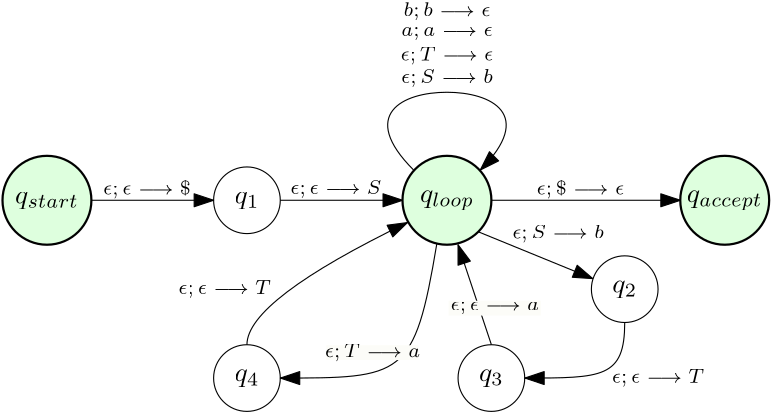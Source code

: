 <?xml version="1.0"?>
<!DOCTYPE ipe SYSTEM "ipe.dtd">
<ipe version="70218" creator="Ipe 7.2.28">
<info created="D:20241017115839" modified="D:20241017121924"/>
<ipestyle name="basic">
<symbol name="arrow/arc(spx)">
<path stroke="sym-stroke" fill="sym-stroke" pen="sym-pen">
0 0 m
-1 0.333 l
-1 -0.333 l
h
</path>
</symbol>
<symbol name="arrow/farc(spx)">
<path stroke="sym-stroke" fill="white" pen="sym-pen">
0 0 m
-1 0.333 l
-1 -0.333 l
h
</path>
</symbol>
<symbol name="arrow/ptarc(spx)">
<path stroke="sym-stroke" fill="sym-stroke" pen="sym-pen">
0 0 m
-1 0.333 l
-0.8 0 l
-1 -0.333 l
h
</path>
</symbol>
<symbol name="arrow/fptarc(spx)">
<path stroke="sym-stroke" fill="white" pen="sym-pen">
0 0 m
-1 0.333 l
-0.8 0 l
-1 -0.333 l
h
</path>
</symbol>
<symbol name="mark/circle(sx)" transformations="translations">
<path fill="sym-stroke">
0.6 0 0 0.6 0 0 e
0.4 0 0 0.4 0 0 e
</path>
</symbol>
<symbol name="mark/disk(sx)" transformations="translations">
<path fill="sym-stroke">
0.6 0 0 0.6 0 0 e
</path>
</symbol>
<symbol name="mark/fdisk(sfx)" transformations="translations">
<group>
<path fill="sym-fill">
0.5 0 0 0.5 0 0 e
</path>
<path fill="sym-stroke" fillrule="eofill">
0.6 0 0 0.6 0 0 e
0.4 0 0 0.4 0 0 e
</path>
</group>
</symbol>
<symbol name="mark/box(sx)" transformations="translations">
<path fill="sym-stroke" fillrule="eofill">
-0.6 -0.6 m
0.6 -0.6 l
0.6 0.6 l
-0.6 0.6 l
h
-0.4 -0.4 m
0.4 -0.4 l
0.4 0.4 l
-0.4 0.4 l
h
</path>
</symbol>
<symbol name="mark/square(sx)" transformations="translations">
<path fill="sym-stroke">
-0.6 -0.6 m
0.6 -0.6 l
0.6 0.6 l
-0.6 0.6 l
h
</path>
</symbol>
<symbol name="mark/fsquare(sfx)" transformations="translations">
<group>
<path fill="sym-fill">
-0.5 -0.5 m
0.5 -0.5 l
0.5 0.5 l
-0.5 0.5 l
h
</path>
<path fill="sym-stroke" fillrule="eofill">
-0.6 -0.6 m
0.6 -0.6 l
0.6 0.6 l
-0.6 0.6 l
h
-0.4 -0.4 m
0.4 -0.4 l
0.4 0.4 l
-0.4 0.4 l
h
</path>
</group>
</symbol>
<symbol name="mark/cross(sx)" transformations="translations">
<group>
<path fill="sym-stroke">
-0.43 -0.57 m
0.57 0.43 l
0.43 0.57 l
-0.57 -0.43 l
h
</path>
<path fill="sym-stroke">
-0.43 0.57 m
0.57 -0.43 l
0.43 -0.57 l
-0.57 0.43 l
h
</path>
</group>
</symbol>
<symbol name="arrow/fnormal(spx)">
<path stroke="sym-stroke" fill="white" pen="sym-pen">
0 0 m
-1 0.333 l
-1 -0.333 l
h
</path>
</symbol>
<symbol name="arrow/pointed(spx)">
<path stroke="sym-stroke" fill="sym-stroke" pen="sym-pen">
0 0 m
-1 0.333 l
-0.8 0 l
-1 -0.333 l
h
</path>
</symbol>
<symbol name="arrow/fpointed(spx)">
<path stroke="sym-stroke" fill="white" pen="sym-pen">
0 0 m
-1 0.333 l
-0.8 0 l
-1 -0.333 l
h
</path>
</symbol>
<symbol name="arrow/linear(spx)">
<path stroke="sym-stroke" pen="sym-pen">
-1 0.333 m
0 0 l
-1 -0.333 l
</path>
</symbol>
<symbol name="arrow/fdouble(spx)">
<path stroke="sym-stroke" fill="white" pen="sym-pen">
0 0 m
-1 0.333 l
-1 -0.333 l
h
-1 0 m
-2 0.333 l
-2 -0.333 l
h
</path>
</symbol>
<symbol name="arrow/double(spx)">
<path stroke="sym-stroke" fill="sym-stroke" pen="sym-pen">
0 0 m
-1 0.333 l
-1 -0.333 l
h
-1 0 m
-2 0.333 l
-2 -0.333 l
h
</path>
</symbol>
<symbol name="arrow/mid-normal(spx)">
<path stroke="sym-stroke" fill="sym-stroke" pen="sym-pen">
0.5 0 m
-0.5 0.333 l
-0.5 -0.333 l
h
</path>
</symbol>
<symbol name="arrow/mid-fnormal(spx)">
<path stroke="sym-stroke" fill="white" pen="sym-pen">
0.5 0 m
-0.5 0.333 l
-0.5 -0.333 l
h
</path>
</symbol>
<symbol name="arrow/mid-pointed(spx)">
<path stroke="sym-stroke" fill="sym-stroke" pen="sym-pen">
0.5 0 m
-0.5 0.333 l
-0.3 0 l
-0.5 -0.333 l
h
</path>
</symbol>
<symbol name="arrow/mid-fpointed(spx)">
<path stroke="sym-stroke" fill="white" pen="sym-pen">
0.5 0 m
-0.5 0.333 l
-0.3 0 l
-0.5 -0.333 l
h
</path>
</symbol>
<symbol name="arrow/mid-double(spx)">
<path stroke="sym-stroke" fill="sym-stroke" pen="sym-pen">
1 0 m
0 0.333 l
0 -0.333 l
h
0 0 m
-1 0.333 l
-1 -0.333 l
h
</path>
</symbol>
<symbol name="arrow/mid-fdouble(spx)">
<path stroke="sym-stroke" fill="white" pen="sym-pen">
1 0 m
0 0.333 l
0 -0.333 l
h
0 0 m
-1 0.333 l
-1 -0.333 l
h
</path>
</symbol>
<anglesize name="22.5 deg" value="22.5"/>
<anglesize name="30 deg" value="30"/>
<anglesize name="45 deg" value="45"/>
<anglesize name="60 deg" value="60"/>
<anglesize name="90 deg" value="90"/>
<arrowsize name="large" value="10"/>
<arrowsize name="small" value="5"/>
<arrowsize name="tiny" value="3"/>
<color name="blue" value="0 0 1"/>
<color name="brown" value="0.647 0.165 0.165"/>
<color name="darkblue" value="0 0 0.545"/>
<color name="darkcyan" value="0 0.545 0.545"/>
<color name="darkgray" value="0.663"/>
<color name="darkgreen" value="0 0.392 0"/>
<color name="darkmagenta" value="0.545 0 0.545"/>
<color name="darkorange" value="1 0.549 0"/>
<color name="darkred" value="0.545 0 0"/>
<color name="gold" value="1 0.843 0"/>
<color name="gray" value="0.745"/>
<color name="green" value="0 1 0"/>
<color name="lightblue" value="0.678 0.847 0.902"/>
<color name="lightcyan" value="0.878 1 1"/>
<color name="lightgray" value="0.827"/>
<color name="lightgreen" value="0.565 0.933 0.565"/>
<color name="lightyellow" value="1 1 0.878"/>
<color name="navy" value="0 0 0.502"/>
<color name="orange" value="1 0.647 0"/>
<color name="pink" value="1 0.753 0.796"/>
<color name="purple" value="0.627 0.125 0.941"/>
<color name="red" value="1 0 0"/>
<color name="seagreen" value="0.18 0.545 0.341"/>
<color name="turquoise" value="0.251 0.878 0.816"/>
<color name="violet" value="0.933 0.51 0.933"/>
<color name="yellow" value="1 1 0"/>
<dashstyle name="dash dot dotted" value="[4 2 1 2 1 2] 0"/>
<dashstyle name="dash dotted" value="[4 2 1 2] 0"/>
<dashstyle name="dashed" value="[4] 0"/>
<dashstyle name="dotted" value="[1 3] 0"/>
<gridsize name="10 pts (~3.5 mm)" value="10"/>
<gridsize name="14 pts (~5 mm)" value="14"/>
<gridsize name="16 pts (~6 mm)" value="16"/>
<gridsize name="20 pts (~7 mm)" value="20"/>
<gridsize name="28 pts (~10 mm)" value="28"/>
<gridsize name="32 pts (~12 mm)" value="32"/>
<gridsize name="4 pts" value="4"/>
<gridsize name="56 pts (~20 mm)" value="56"/>
<gridsize name="8 pts (~3 mm)" value="8"/>
<opacity name="10%" value="0.1"/>
<opacity name="30%" value="0.3"/>
<opacity name="50%" value="0.5"/>
<opacity name="75%" value="0.75"/>
<pen name="fat" value="1.2"/>
<pen name="heavier" value="0.8"/>
<pen name="ultrafat" value="2"/>
<symbolsize name="large" value="5"/>
<symbolsize name="small" value="2"/>
<symbolsize name="tiny" value="1.1"/>
<textsize name="Huge" value="\Huge"/>
<textsize name="LARGE" value="\LARGE"/>
<textsize name="Large" value="\Large"/>
<textsize name="footnote" value="\footnotesize"/>
<textsize name="huge" value="\huge"/>
<textsize name="large" value="\large"/>
<textsize name="script" value="\scriptsize"/>
<textsize name="small" value="\small"/>
<textsize name="tiny" value="\tiny"/>
<textstyle name="center" begin="\begin{center}" end="\end{center}"/>
<textstyle name="item" begin="\begin{itemize}\item{}" end="\end{itemize}"/>
<textstyle name="itemize" begin="\begin{itemize}" end="\end{itemize}"/>
<tiling name="falling" angle="-60" step="4" width="1"/>
<tiling name="rising" angle="30" step="4" width="1"/>
</ipestyle>
<page>
<layer name="alpha"/>
<view layers="alpha" active="alpha"/>
<path layer="alpha" stroke="black" fill="0.749 1 0.749" pen="heavier" opacity="50%" stroke-opacity="opaque">
16 0 0 16 292 688 e
</path>
<path matrix="1 0 0 1 -100 0" stroke="black" fill="0.749 1 0.749" pen="heavier" opacity="50%" stroke-opacity="opaque">
16 0 0 16 292 688 e
</path>
<path matrix="1 0 0 1 -244 0" stroke="black" fill="0.749 1 0.749" pen="heavier" opacity="50%" stroke-opacity="opaque">
16 0 0 16 292 688 e
</path>
<text matrix="1 0 0 1 -16 0" transformations="translations" pos="136 688" stroke="black" type="label" width="8.917" height="4.297" depth="1.93" halign="center" valign="center" style="math">q_1</text>
<path stroke="black">
12 0 0 12 120 688 e
</path>
<path stroke="black" arrow="normal/normal">
64 688 m
108 688 l
</path>
<path stroke="black" arrow="normal/normal">
132 688 m
176 688 l
</path>
<text matrix="1 0 0 1 -52 4" transformations="translations" pos="136 688" stroke="black" type="label" width="31.572" height="5.236" depth="1.35" halign="center" valign="center" size="script" style="math">\epsilon;\epsilon\longrightarrow \$</text>
<text matrix="1 0 0 1 16 4" transformations="translations" pos="136 688" stroke="black" type="label" width="32.874" height="4.771" depth="1.35" halign="center" valign="center" size="script" style="math">\epsilon;\epsilon\longrightarrow S</text>
<path stroke="black" arrow="normal/normal">
208 688 m
276 688 l
</path>
<text matrix="1 0 0 1 104 4" transformations="translations" pos="136 688" stroke="black" type="label" width="31.572" height="5.236" depth="1.35" halign="center" valign="center" size="script" style="math">\epsilon;\$\longrightarrow \epsilon</text>
<text matrix="1 0 0 1 -88 0" transformations="translations" pos="136 688" stroke="black" type="label" width="22.96" height="4.297" depth="1.93" halign="center" valign="center" style="math">q_{start}</text>
<text matrix="1 0 0 1 56 0" transformations="translations" pos="136 688" stroke="black" type="label" width="19.477" height="4.29" depth="2.85" halign="center" valign="center" style="math">q_{loop}</text>
<text matrix="1 0 0 1 156 0" transformations="translations" pos="136 688" stroke="black" type="label" width="27.284" height="4.29" depth="2.85" halign="center" valign="center" style="math">q_{accept}</text>
<path matrix="1 0 0 1 0 -1.11504" stroke="black" arrow="normal/normal" opacity="50%" stroke-opacity="opaque">
180 700 m
160 720
192 736
224 720
204 700 c
</path>
<text matrix="1 0 0 1 56 44" transformations="translations" pos="136 688" stroke="black" type="label" width="33.057" height="4.849" depth="1.35" halign="center" valign="center" size="script" style="math">\epsilon;S\longrightarrow b</text>
<text matrix="1 0 0 1 56 52" transformations="translations" pos="136 688" stroke="black" type="label" width="33.379" height="4.771" depth="1.35" halign="center" valign="center" size="script" style="math">\epsilon;T\longrightarrow \epsilon</text>
<text matrix="1 0 0 1 56 60" transformations="translations" pos="136 688" stroke="black" type="label" width="32.923" height="3.009" depth="1.35" halign="center" valign="center" size="script" style="math">a;a\longrightarrow \epsilon</text>
<text matrix="1 0 0 1 56 68" transformations="translations" pos="136 688" stroke="black" type="label" width="31.288" height="4.849" depth="1.35" halign="center" valign="center" size="script" style="math">b;b\longrightarrow \epsilon</text>
<text matrix="1 0 0 1 120 -32" transformations="translations" pos="136 688" stroke="black" type="label" width="8.917" height="4.297" depth="1.93" halign="center" valign="center" style="math">q_2</text>
<path matrix="1 0 0 1 136 -32" stroke="black">
12 0 0 12 120 688 e
</path>
<text matrix="1 0 0 1 72 -64" transformations="translations" pos="136 688" stroke="black" type="label" width="8.917" height="4.297" depth="1.93" halign="center" valign="center" style="math">q_3</text>
<path matrix="1 0 0 1 88 -64" stroke="black">
12 0 0 12 120 688 e
</path>
<text matrix="1 0 0 1 -16 -64" transformations="translations" pos="136 688" stroke="black" type="label" width="8.917" height="4.297" depth="1.93" halign="center" valign="center" style="math">q_4</text>
<path matrix="1 0 0 1 0 -64" stroke="black">
12 0 0 12 120 688 e
</path>
<path matrix="1.01211 0 0 1.01211 -2.46388 -8.19565" stroke="black" arrow="normal/normal" opacity="50%" stroke-opacity="opaque">
203.408 676.601 m
244 660 l
</path>
<text matrix="1 0 0 1 96 -12" transformations="translations" pos="136 688" stroke="black" type="label" width="33.057" height="4.849" depth="1.35" halign="center" valign="center" size="script" style="math">\epsilon;S\longrightarrow b</text>
<path stroke="black" arrow="normal/normal" opacity="50%" stroke-opacity="opaque">
256 644 m
256 624
248 624
220 624 c
</path>
<text matrix="1 0 0 1 132 -64" transformations="translations" pos="136 688" stroke="black" type="label" width="33.379" height="4.771" depth="1.35" halign="center" valign="center" size="script" style="math">\epsilon;\epsilon\longrightarrow T</text>
<path stroke="black" arrow="normal/normal" opacity="50%" stroke-opacity="opaque">
208 636 m
196 672 l
</path>
<path matrix="1 0 0 1 5.20527 -2.83924" fill="0.988 0.988 0.969">
187.376 654.662 m
187.376 649.319 l
220.583 649.319 l
220.583 654.662 l
h
</path>
<text matrix="1 0 0 1 73.2056 -38.8392" transformations="translations" pos="136 688" stroke="black" type="label" width="31.923" height="3.009" depth="1.35" halign="center" valign="center" size="script" style="math">\epsilon;\epsilon\longrightarrow a</text>
<path matrix="1.00614 0 0 1.00614 -0.810372 -3.83085" stroke="black" arrow="normal/normal">
188 672 m
180 624
176 624
132 624 c
</path>
<path matrix="1 0 0 1 -38.7947 -18.8392" fill="0.988 0.988 0.969">
187.376 654.662 m
187.376 649.319 l
220.583 649.319 l
220.583 654.662 l
h
</path>
<text matrix="1 0 0 1 29.2056 -54.8392" transformations="translations" pos="136 688" stroke="black" type="label" width="34.38" height="4.771" depth="1.35" halign="center" valign="center" size="script" style="math">\epsilon ;T \longrightarrow a</text>
<path stroke="black" arrow="normal/normal">
120 636 m
120 652
177.783 679.974 c
</path>
<text matrix="1 0 0 1 -24 -32" transformations="translations" pos="136 688" stroke="black" type="label" width="33.379" height="4.771" depth="1.35" halign="center" valign="center" size="script" style="math">\epsilon;\epsilon\longrightarrow T</text>
</page>
</ipe>
